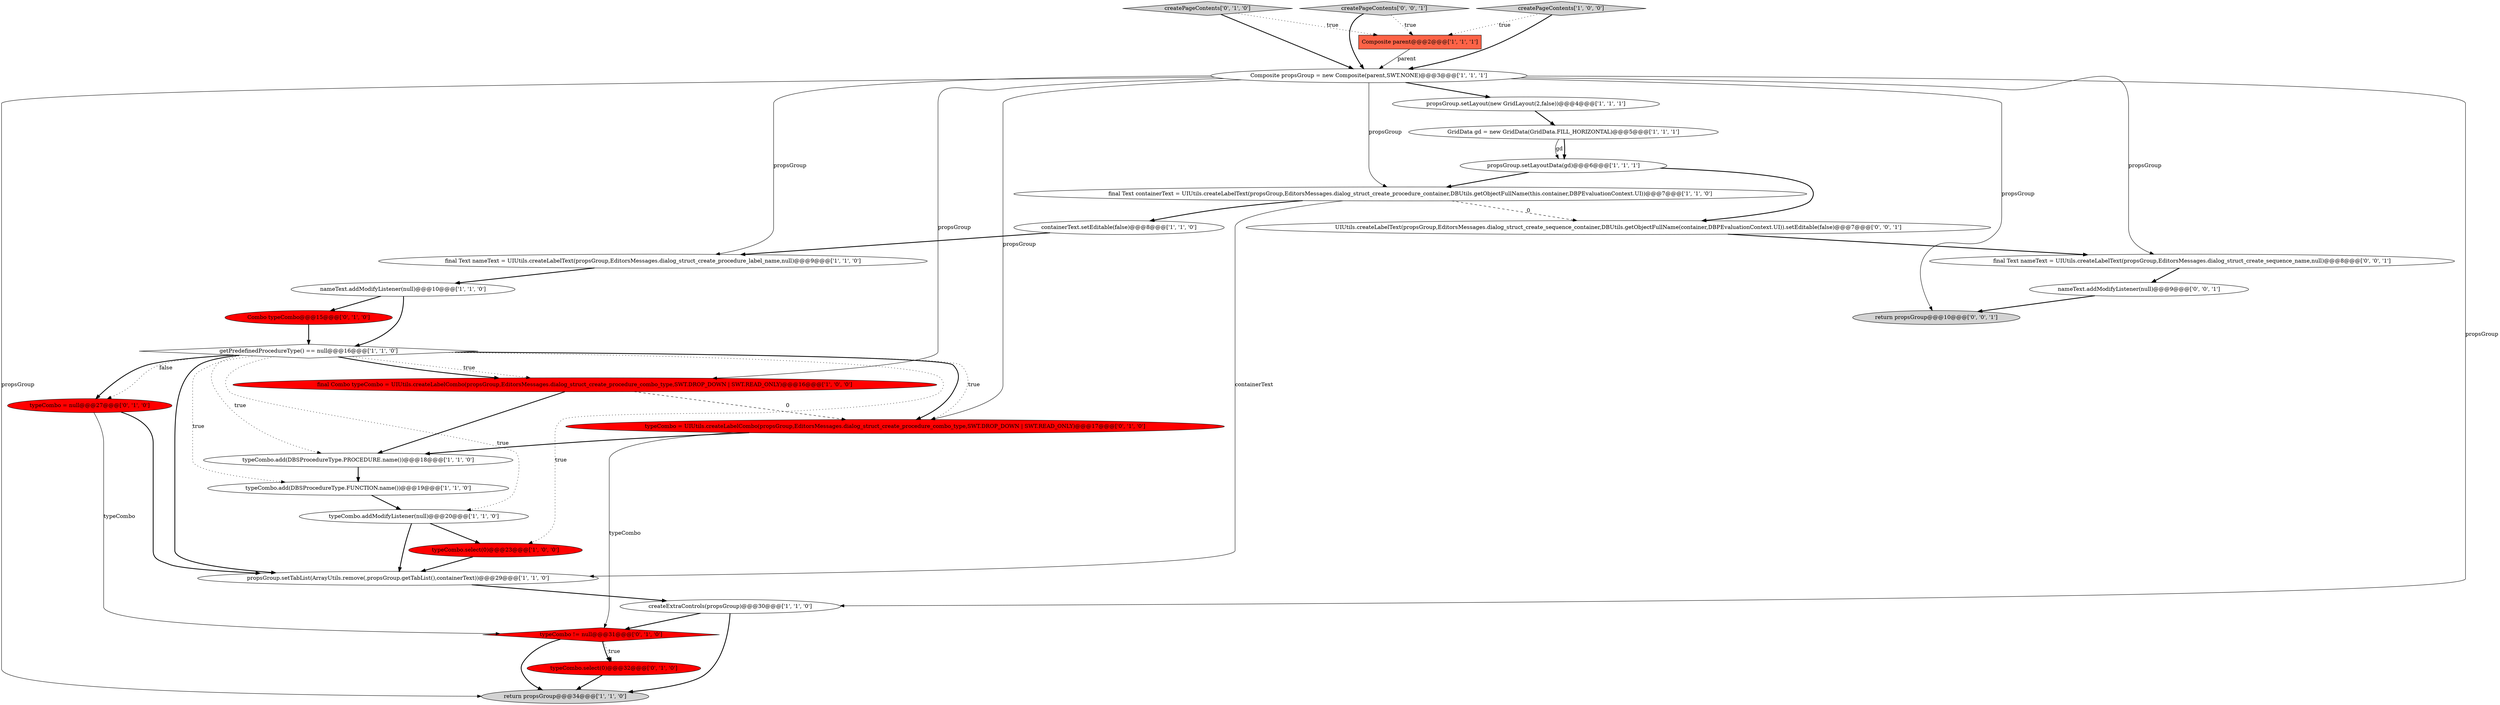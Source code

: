 digraph {
25 [style = filled, label = "nameText.addModifyListener(null)@@@9@@@['0', '0', '1']", fillcolor = white, shape = ellipse image = "AAA0AAABBB3BBB"];
19 [style = filled, label = "typeCombo.select(0)@@@32@@@['0', '1', '0']", fillcolor = red, shape = ellipse image = "AAA1AAABBB2BBB"];
20 [style = filled, label = "typeCombo != null@@@31@@@['0', '1', '0']", fillcolor = red, shape = diamond image = "AAA1AAABBB2BBB"];
13 [style = filled, label = "createExtraControls(propsGroup)@@@30@@@['1', '1', '0']", fillcolor = white, shape = ellipse image = "AAA0AAABBB1BBB"];
11 [style = filled, label = "Composite parent@@@2@@@['1', '1', '1']", fillcolor = tomato, shape = box image = "AAA0AAABBB1BBB"];
16 [style = filled, label = "typeCombo.addModifyListener(null)@@@20@@@['1', '1', '0']", fillcolor = white, shape = ellipse image = "AAA0AAABBB1BBB"];
14 [style = filled, label = "getPredefinedProcedureType() == null@@@16@@@['1', '1', '0']", fillcolor = white, shape = diamond image = "AAA0AAABBB1BBB"];
0 [style = filled, label = "containerText.setEditable(false)@@@8@@@['1', '1', '0']", fillcolor = white, shape = ellipse image = "AAA0AAABBB1BBB"];
6 [style = filled, label = "final Text nameText = UIUtils.createLabelText(propsGroup,EditorsMessages.dialog_struct_create_procedure_label_name,null)@@@9@@@['1', '1', '0']", fillcolor = white, shape = ellipse image = "AAA0AAABBB1BBB"];
26 [style = filled, label = "UIUtils.createLabelText(propsGroup,EditorsMessages.dialog_struct_create_sequence_container,DBUtils.getObjectFullName(container,DBPEvaluationContext.UI)).setEditable(false)@@@7@@@['0', '0', '1']", fillcolor = white, shape = ellipse image = "AAA0AAABBB3BBB"];
8 [style = filled, label = "return propsGroup@@@34@@@['1', '1', '0']", fillcolor = lightgray, shape = ellipse image = "AAA0AAABBB1BBB"];
28 [style = filled, label = "return propsGroup@@@10@@@['0', '0', '1']", fillcolor = lightgray, shape = ellipse image = "AAA0AAABBB3BBB"];
2 [style = filled, label = "GridData gd = new GridData(GridData.FILL_HORIZONTAL)@@@5@@@['1', '1', '1']", fillcolor = white, shape = ellipse image = "AAA0AAABBB1BBB"];
10 [style = filled, label = "nameText.addModifyListener(null)@@@10@@@['1', '1', '0']", fillcolor = white, shape = ellipse image = "AAA0AAABBB1BBB"];
23 [style = filled, label = "Combo typeCombo@@@15@@@['0', '1', '0']", fillcolor = red, shape = ellipse image = "AAA1AAABBB2BBB"];
4 [style = filled, label = "propsGroup.setTabList(ArrayUtils.remove(,propsGroup.getTabList(),containerText))@@@29@@@['1', '1', '0']", fillcolor = white, shape = ellipse image = "AAA0AAABBB1BBB"];
24 [style = filled, label = "createPageContents['0', '1', '0']", fillcolor = lightgray, shape = diamond image = "AAA0AAABBB2BBB"];
27 [style = filled, label = "createPageContents['0', '0', '1']", fillcolor = lightgray, shape = diamond image = "AAA0AAABBB3BBB"];
7 [style = filled, label = "typeCombo.select(0)@@@23@@@['1', '0', '0']", fillcolor = red, shape = ellipse image = "AAA1AAABBB1BBB"];
17 [style = filled, label = "createPageContents['1', '0', '0']", fillcolor = lightgray, shape = diamond image = "AAA0AAABBB1BBB"];
1 [style = filled, label = "propsGroup.setLayout(new GridLayout(2,false))@@@4@@@['1', '1', '1']", fillcolor = white, shape = ellipse image = "AAA0AAABBB1BBB"];
29 [style = filled, label = "final Text nameText = UIUtils.createLabelText(propsGroup,EditorsMessages.dialog_struct_create_sequence_name,null)@@@8@@@['0', '0', '1']", fillcolor = white, shape = ellipse image = "AAA0AAABBB3BBB"];
21 [style = filled, label = "typeCombo = null@@@27@@@['0', '1', '0']", fillcolor = red, shape = ellipse image = "AAA1AAABBB2BBB"];
9 [style = filled, label = "typeCombo.add(DBSProcedureType.FUNCTION.name())@@@19@@@['1', '1', '0']", fillcolor = white, shape = ellipse image = "AAA0AAABBB1BBB"];
3 [style = filled, label = "typeCombo.add(DBSProcedureType.PROCEDURE.name())@@@18@@@['1', '1', '0']", fillcolor = white, shape = ellipse image = "AAA0AAABBB1BBB"];
5 [style = filled, label = "final Text containerText = UIUtils.createLabelText(propsGroup,EditorsMessages.dialog_struct_create_procedure_container,DBUtils.getObjectFullName(this.container,DBPEvaluationContext.UI))@@@7@@@['1', '1', '0']", fillcolor = white, shape = ellipse image = "AAA0AAABBB1BBB"];
15 [style = filled, label = "Composite propsGroup = new Composite(parent,SWT.NONE)@@@3@@@['1', '1', '1']", fillcolor = white, shape = ellipse image = "AAA0AAABBB1BBB"];
22 [style = filled, label = "typeCombo = UIUtils.createLabelCombo(propsGroup,EditorsMessages.dialog_struct_create_procedure_combo_type,SWT.DROP_DOWN | SWT.READ_ONLY)@@@17@@@['0', '1', '0']", fillcolor = red, shape = ellipse image = "AAA1AAABBB2BBB"];
18 [style = filled, label = "propsGroup.setLayoutData(gd)@@@6@@@['1', '1', '1']", fillcolor = white, shape = ellipse image = "AAA0AAABBB1BBB"];
12 [style = filled, label = "final Combo typeCombo = UIUtils.createLabelCombo(propsGroup,EditorsMessages.dialog_struct_create_procedure_combo_type,SWT.DROP_DOWN | SWT.READ_ONLY)@@@16@@@['1', '0', '0']", fillcolor = red, shape = ellipse image = "AAA1AAABBB1BBB"];
15->29 [style = solid, label="propsGroup"];
21->20 [style = solid, label="typeCombo"];
15->12 [style = solid, label="propsGroup"];
25->28 [style = bold, label=""];
14->12 [style = dotted, label="true"];
10->14 [style = bold, label=""];
0->6 [style = bold, label=""];
24->15 [style = bold, label=""];
5->26 [style = dashed, label="0"];
15->8 [style = solid, label="propsGroup"];
26->29 [style = bold, label=""];
4->13 [style = bold, label=""];
18->26 [style = bold, label=""];
16->7 [style = bold, label=""];
14->22 [style = bold, label=""];
17->11 [style = dotted, label="true"];
29->25 [style = bold, label=""];
2->18 [style = bold, label=""];
14->22 [style = dotted, label="true"];
15->28 [style = solid, label="propsGroup"];
15->6 [style = solid, label="propsGroup"];
7->4 [style = bold, label=""];
14->21 [style = dotted, label="false"];
9->16 [style = bold, label=""];
19->8 [style = bold, label=""];
5->4 [style = solid, label="containerText"];
27->15 [style = bold, label=""];
15->22 [style = solid, label="propsGroup"];
27->11 [style = dotted, label="true"];
23->14 [style = bold, label=""];
3->9 [style = bold, label=""];
22->3 [style = bold, label=""];
22->20 [style = solid, label="typeCombo"];
14->16 [style = dotted, label="true"];
11->15 [style = solid, label="parent"];
24->11 [style = dotted, label="true"];
20->8 [style = bold, label=""];
15->5 [style = solid, label="propsGroup"];
5->0 [style = bold, label=""];
2->18 [style = solid, label="gd"];
10->23 [style = bold, label=""];
18->5 [style = bold, label=""];
6->10 [style = bold, label=""];
14->12 [style = bold, label=""];
14->7 [style = dotted, label="true"];
12->22 [style = dashed, label="0"];
17->15 [style = bold, label=""];
14->3 [style = dotted, label="true"];
13->20 [style = bold, label=""];
1->2 [style = bold, label=""];
12->3 [style = bold, label=""];
21->4 [style = bold, label=""];
14->9 [style = dotted, label="true"];
20->19 [style = dotted, label="true"];
13->8 [style = bold, label=""];
16->4 [style = bold, label=""];
20->19 [style = bold, label=""];
15->13 [style = solid, label="propsGroup"];
14->21 [style = bold, label=""];
14->4 [style = bold, label=""];
15->1 [style = bold, label=""];
}
